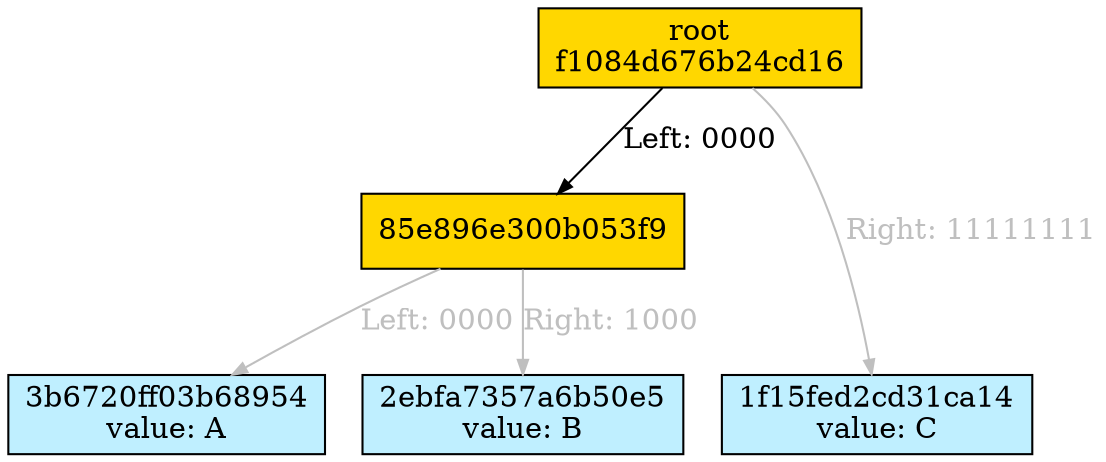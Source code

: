 Digraph merkletree {

hf1084d676b24cd16 -> h85e896e300b053f9 [arrowsize=0.7 color=black fontcolor=black label="Left: 0000" nojustify=true ];
h85e896e300b053f9 -> h3b6720ff03b68954 [arrowsize=0.7 color=gray75 fontcolor=gray75 label="Left: 0000" nojustify=true ];
h85e896e300b053f9 -> h2ebfa7357a6b50e5 [arrowsize=0.7 color=gray75 fontcolor=gray75 label="Right: 1000" nojustify=true ];
hf1084d676b24cd16 -> h1f15fed2cd31ca14 [arrowsize=0.7 color=gray75 fontcolor=gray75 label="Right: 11111111" nojustify=true ];

Subgraph depth_0 {
rank=same

hf1084d676b24cd16 [fillcolor=gold1 label="root\nf1084d676b24cd16" ordering=out shape=box style=filled ];
}


Subgraph depth_4 {
rank=same

h85e896e300b053f9 [fillcolor=gold1 label="85e896e300b053f9" ordering=out shape=box style=filled ];
}


Subgraph depth_256 {
rank=same

h3b6720ff03b68954 [fillcolor=lightblue1 label="3b6720ff03b68954\nvalue: A" ordering=out shape=box style=filled ];
h2ebfa7357a6b50e5 [fillcolor=lightblue1 label="2ebfa7357a6b50e5\nvalue: B" ordering=out shape=box style=filled ];
h1f15fed2cd31ca14 [fillcolor=lightblue1 label="1f15fed2cd31ca14\nvalue: C" ordering=out shape=box style=filled ];
}

}
